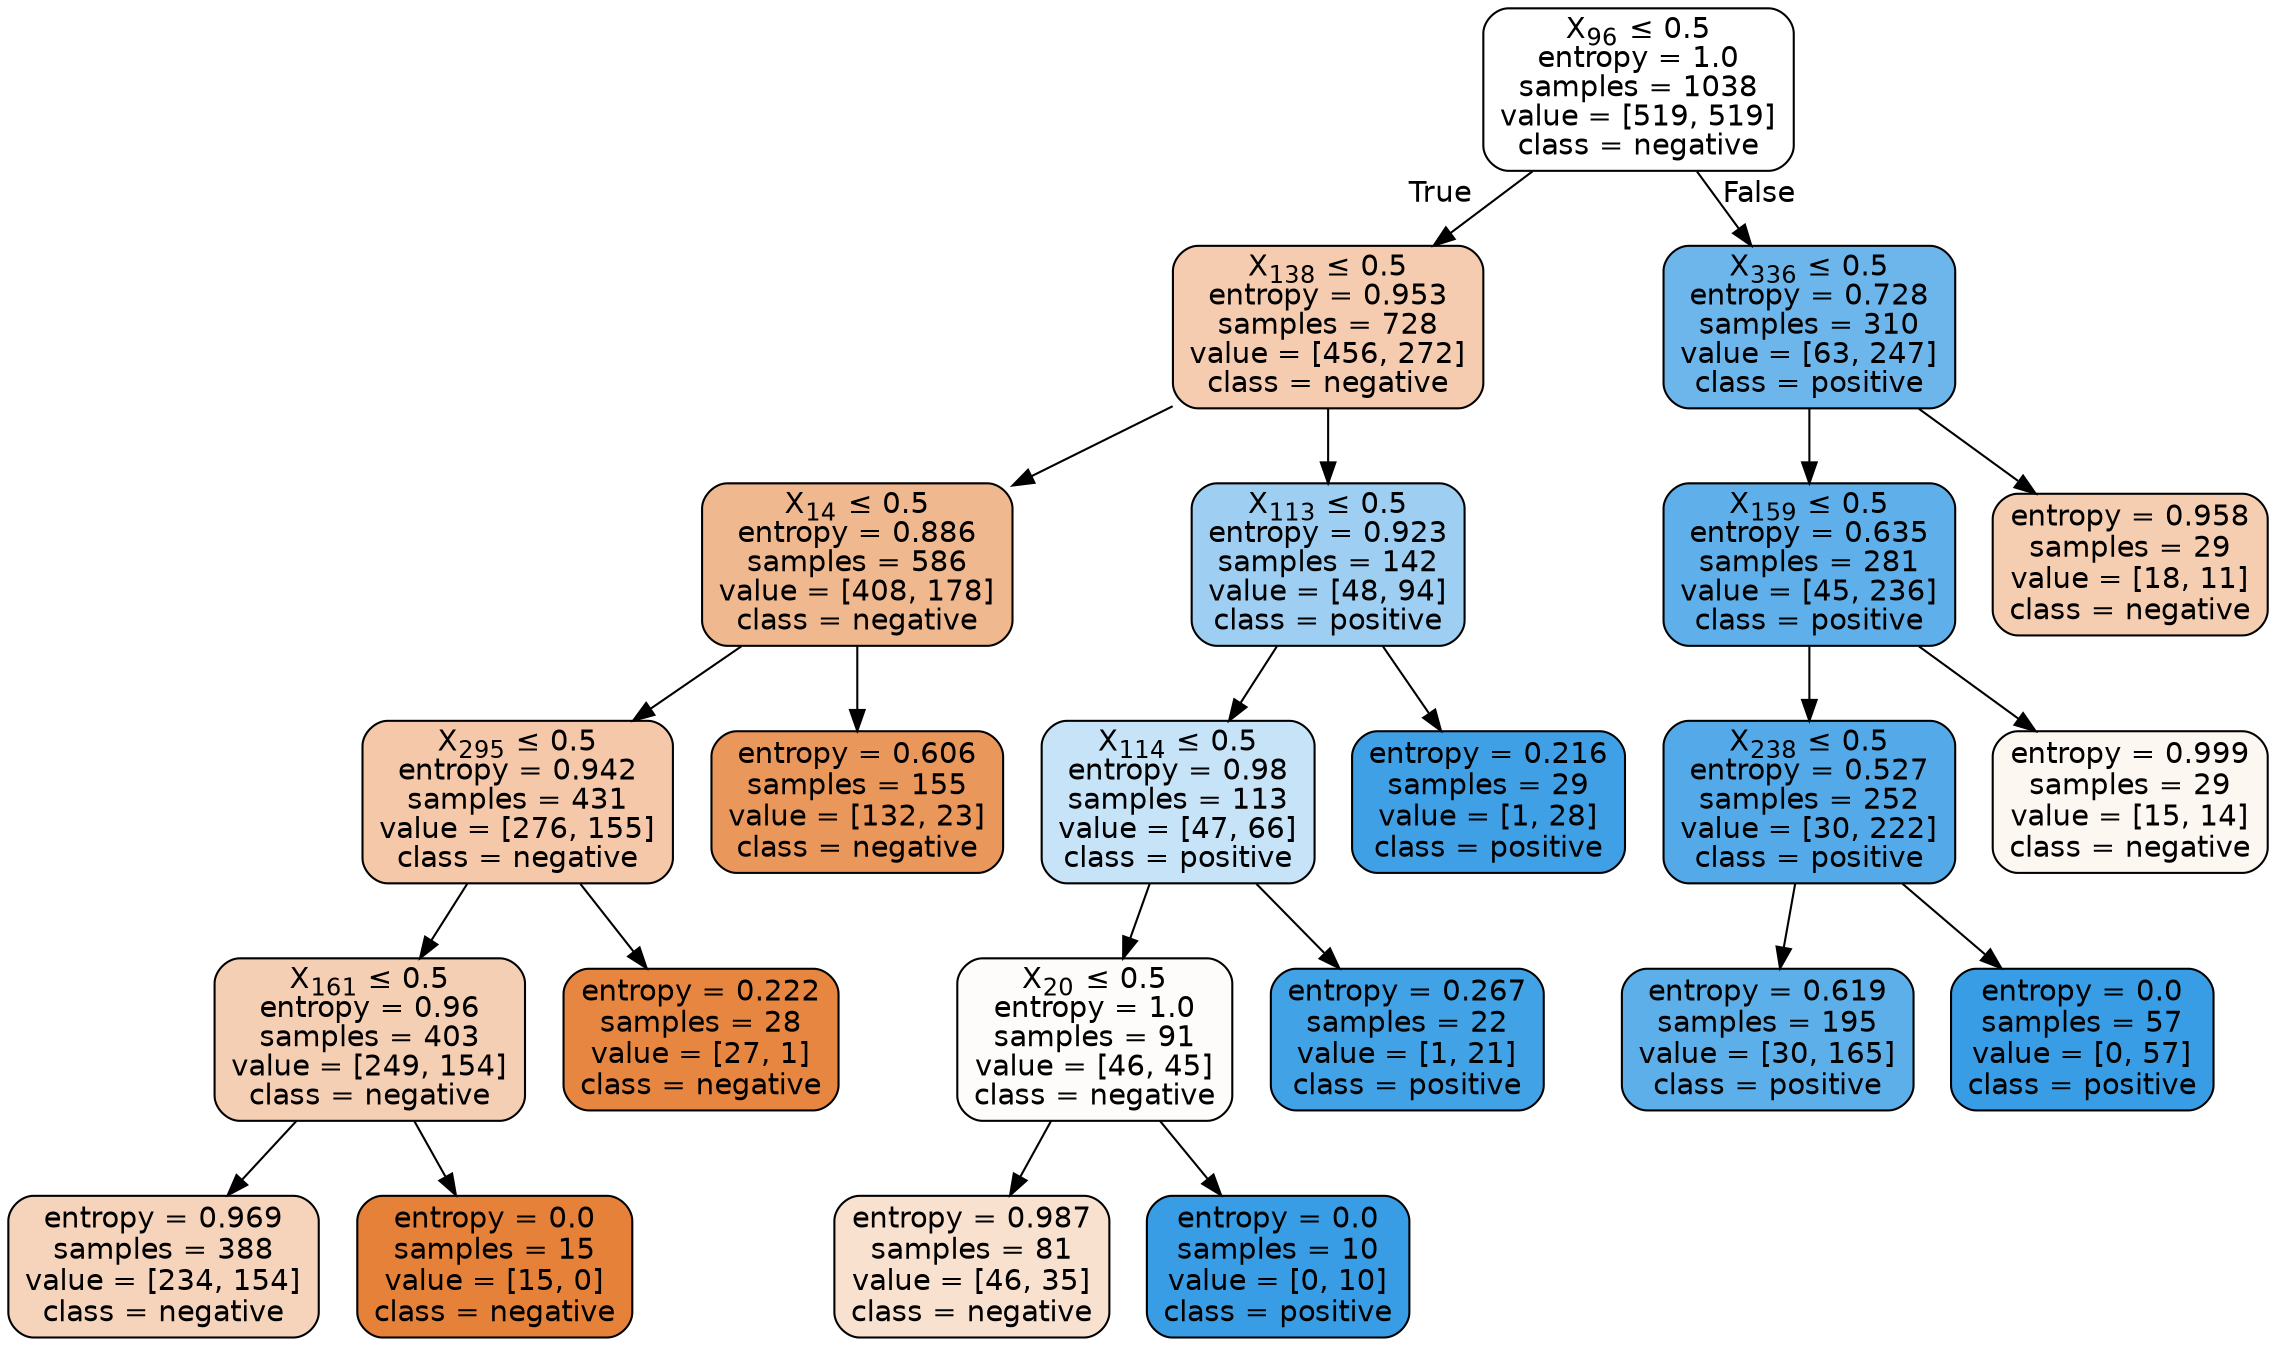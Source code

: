 digraph Tree {
node [shape=box, style="filled, rounded", color="black", fontname=helvetica] ;
edge [fontname=helvetica] ;
0 [label=<X<SUB>96</SUB> &le; 0.5<br/>entropy = 1.0<br/>samples = 1038<br/>value = [519, 519]<br/>class = negative>, fillcolor="#ffffff"] ;
1 [label=<X<SUB>138</SUB> &le; 0.5<br/>entropy = 0.953<br/>samples = 728<br/>value = [456, 272]<br/>class = negative>, fillcolor="#f5ccaf"] ;
0 -> 1 [labeldistance=2.5, labelangle=45, headlabel="True"] ;
2 [label=<X<SUB>14</SUB> &le; 0.5<br/>entropy = 0.886<br/>samples = 586<br/>value = [408, 178]<br/>class = negative>, fillcolor="#f0b88f"] ;
1 -> 2 ;
3 [label=<X<SUB>295</SUB> &le; 0.5<br/>entropy = 0.942<br/>samples = 431<br/>value = [276, 155]<br/>class = negative>, fillcolor="#f4c8a8"] ;
2 -> 3 ;
4 [label=<X<SUB>161</SUB> &le; 0.5<br/>entropy = 0.96<br/>samples = 403<br/>value = [249, 154]<br/>class = negative>, fillcolor="#f5cfb3"] ;
3 -> 4 ;
5 [label=<entropy = 0.969<br/>samples = 388<br/>value = [234, 154]<br/>class = negative>, fillcolor="#f6d4bb"] ;
4 -> 5 ;
6 [label=<entropy = 0.0<br/>samples = 15<br/>value = [15, 0]<br/>class = negative>, fillcolor="#e58139"] ;
4 -> 6 ;
7 [label=<entropy = 0.222<br/>samples = 28<br/>value = [27, 1]<br/>class = negative>, fillcolor="#e68640"] ;
3 -> 7 ;
8 [label=<entropy = 0.606<br/>samples = 155<br/>value = [132, 23]<br/>class = negative>, fillcolor="#ea975c"] ;
2 -> 8 ;
9 [label=<X<SUB>113</SUB> &le; 0.5<br/>entropy = 0.923<br/>samples = 142<br/>value = [48, 94]<br/>class = positive>, fillcolor="#9ecff2"] ;
1 -> 9 ;
10 [label=<X<SUB>114</SUB> &le; 0.5<br/>entropy = 0.98<br/>samples = 113<br/>value = [47, 66]<br/>class = positive>, fillcolor="#c6e3f8"] ;
9 -> 10 ;
11 [label=<X<SUB>20</SUB> &le; 0.5<br/>entropy = 1.0<br/>samples = 91<br/>value = [46, 45]<br/>class = negative>, fillcolor="#fefcfb"] ;
10 -> 11 ;
12 [label=<entropy = 0.987<br/>samples = 81<br/>value = [46, 35]<br/>class = negative>, fillcolor="#f9e1d0"] ;
11 -> 12 ;
13 [label=<entropy = 0.0<br/>samples = 10<br/>value = [0, 10]<br/>class = positive>, fillcolor="#399de5"] ;
11 -> 13 ;
14 [label=<entropy = 0.267<br/>samples = 22<br/>value = [1, 21]<br/>class = positive>, fillcolor="#42a2e6"] ;
10 -> 14 ;
15 [label=<entropy = 0.216<br/>samples = 29<br/>value = [1, 28]<br/>class = positive>, fillcolor="#40a0e6"] ;
9 -> 15 ;
16 [label=<X<SUB>336</SUB> &le; 0.5<br/>entropy = 0.728<br/>samples = 310<br/>value = [63, 247]<br/>class = positive>, fillcolor="#6cb6ec"] ;
0 -> 16 [labeldistance=2.5, labelangle=-45, headlabel="False"] ;
17 [label=<X<SUB>159</SUB> &le; 0.5<br/>entropy = 0.635<br/>samples = 281<br/>value = [45, 236]<br/>class = positive>, fillcolor="#5fb0ea"] ;
16 -> 17 ;
18 [label=<X<SUB>238</SUB> &le; 0.5<br/>entropy = 0.527<br/>samples = 252<br/>value = [30, 222]<br/>class = positive>, fillcolor="#54aae9"] ;
17 -> 18 ;
19 [label=<entropy = 0.619<br/>samples = 195<br/>value = [30, 165]<br/>class = positive>, fillcolor="#5dafea"] ;
18 -> 19 ;
20 [label=<entropy = 0.0<br/>samples = 57<br/>value = [0, 57]<br/>class = positive>, fillcolor="#399de5"] ;
18 -> 20 ;
21 [label=<entropy = 0.999<br/>samples = 29<br/>value = [15, 14]<br/>class = negative>, fillcolor="#fdf7f2"] ;
17 -> 21 ;
22 [label=<entropy = 0.958<br/>samples = 29<br/>value = [18, 11]<br/>class = negative>, fillcolor="#f5ceb2"] ;
16 -> 22 ;
}
